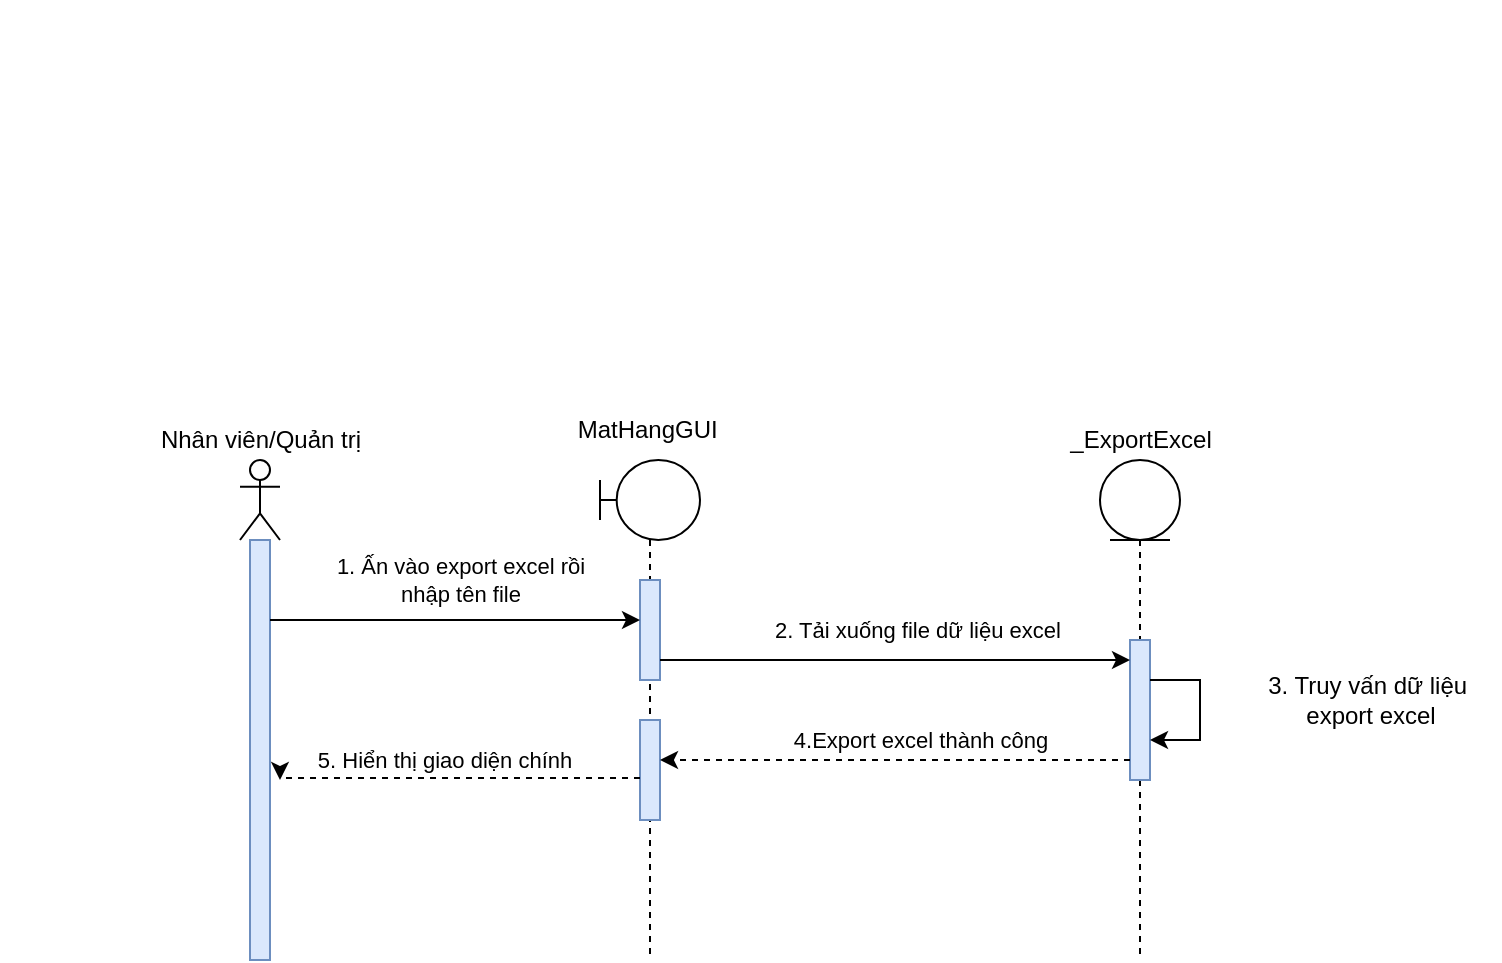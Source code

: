 <mxfile version="16.5.1" type="device"><diagram id="u0hKsZXPfIuquh2E1AJ1" name="Page-1"><mxGraphModel dx="1038" dy="689" grid="1" gridSize="10" guides="1" tooltips="1" connect="1" arrows="1" fold="1" page="1" pageScale="1" pageWidth="850" pageHeight="1100" math="0" shadow="0"><root><mxCell id="0"/><mxCell id="1" parent="0"/><mxCell id="pRtw61TDTWOGneY2pAEU-13" value="" style="shape=umlLifeline;participant=umlActor;perimeter=lifelinePerimeter;whiteSpace=wrap;html=1;container=1;collapsible=0;recursiveResize=0;verticalAlign=top;spacingTop=36;outlineConnect=0;" parent="1" vertex="1"><mxGeometry x="130" y="280" width="20" height="250" as="geometry"/></mxCell><mxCell id="pRtw61TDTWOGneY2pAEU-28" value="" style="html=1;points=[];perimeter=orthogonalPerimeter;fillColor=#dae8fc;strokeColor=#6c8ebf;" parent="pRtw61TDTWOGneY2pAEU-13" vertex="1"><mxGeometry x="5" y="40" width="10" height="210" as="geometry"/></mxCell><mxCell id="pRtw61TDTWOGneY2pAEU-19" value="Nhân viên/Quản trị" style="text;html=1;align=center;verticalAlign=middle;resizable=0;points=[];autosize=1;strokeColor=none;fillColor=none;" parent="1" vertex="1"><mxGeometry x="80" y="260" width="120" height="20" as="geometry"/></mxCell><mxCell id="pRtw61TDTWOGneY2pAEU-20" value="" style="shape=umlLifeline;participant=umlBoundary;perimeter=lifelinePerimeter;whiteSpace=wrap;html=1;container=1;collapsible=0;recursiveResize=0;verticalAlign=top;spacingTop=36;outlineConnect=0;size=40;" parent="1" vertex="1"><mxGeometry x="310" y="280" width="50" height="250" as="geometry"/></mxCell><mxCell id="FEIB-Ynbw5rUqXfQBFfS-6" value="" style="html=1;points=[];perimeter=orthogonalPerimeter;fillColor=#dae8fc;strokeColor=#6c8ebf;" parent="pRtw61TDTWOGneY2pAEU-20" vertex="1"><mxGeometry x="20" y="60" width="10" height="50" as="geometry"/></mxCell><mxCell id="FEIB-Ynbw5rUqXfQBFfS-14" value="" style="html=1;points=[];perimeter=orthogonalPerimeter;fillColor=#dae8fc;strokeColor=#6c8ebf;" parent="pRtw61TDTWOGneY2pAEU-20" vertex="1"><mxGeometry x="20" y="130" width="10" height="50" as="geometry"/></mxCell><mxCell id="pRtw61TDTWOGneY2pAEU-23" value="MatHangGUI&amp;nbsp;&lt;br&gt;" style="text;html=1;align=center;verticalAlign=middle;resizable=0;points=[];autosize=1;strokeColor=none;fillColor=none;" parent="1" vertex="1"><mxGeometry x="285" y="250" width="100" height="30" as="geometry"/></mxCell><mxCell id="pRtw61TDTWOGneY2pAEU-40" value="" style="shape=umlLifeline;participant=umlEntity;perimeter=lifelinePerimeter;whiteSpace=wrap;html=1;container=1;collapsible=0;recursiveResize=0;verticalAlign=top;spacingTop=36;outlineConnect=0;" parent="1" vertex="1"><mxGeometry x="560" y="280" width="40" height="250" as="geometry"/></mxCell><mxCell id="FEIB-Ynbw5rUqXfQBFfS-9" value="" style="html=1;points=[];perimeter=orthogonalPerimeter;fillColor=#dae8fc;strokeColor=#6c8ebf;" parent="pRtw61TDTWOGneY2pAEU-40" vertex="1"><mxGeometry x="15" y="90" width="10" height="70" as="geometry"/></mxCell><mxCell id="FEIB-Ynbw5rUqXfQBFfS-12" style="edgeStyle=orthogonalEdgeStyle;rounded=0;orthogonalLoop=1;jettySize=auto;html=1;" parent="pRtw61TDTWOGneY2pAEU-40" source="FEIB-Ynbw5rUqXfQBFfS-9" target="FEIB-Ynbw5rUqXfQBFfS-9" edge="1"><mxGeometry relative="1" as="geometry"><Array as="points"><mxPoint x="50" y="110"/><mxPoint x="50" y="140"/></Array></mxGeometry></mxCell><mxCell id="pRtw61TDTWOGneY2pAEU-41" value="_ExportExcel" style="text;html=1;align=center;verticalAlign=middle;resizable=0;points=[];autosize=1;strokeColor=none;fillColor=none;" parent="1" vertex="1"><mxGeometry x="535" y="260" width="90" height="20" as="geometry"/></mxCell><mxCell id="FEIB-Ynbw5rUqXfQBFfS-7" value="" style="edgeStyle=orthogonalEdgeStyle;rounded=0;orthogonalLoop=1;jettySize=auto;html=1;" parent="1" source="pRtw61TDTWOGneY2pAEU-28" target="FEIB-Ynbw5rUqXfQBFfS-6" edge="1"><mxGeometry relative="1" as="geometry"><Array as="points"><mxPoint x="230" y="360"/><mxPoint x="230" y="360"/></Array></mxGeometry></mxCell><mxCell id="FEIB-Ynbw5rUqXfQBFfS-8" value="1. Ấn vào export excel rồi&lt;br&gt;nhập tên file" style="edgeLabel;html=1;align=center;verticalAlign=middle;resizable=0;points=[];" parent="FEIB-Ynbw5rUqXfQBFfS-7" vertex="1" connectable="0"><mxGeometry x="-0.637" y="1" relative="1" as="geometry"><mxPoint x="61" y="-19" as="offset"/></mxGeometry></mxCell><mxCell id="FEIB-Ynbw5rUqXfQBFfS-10" value="" style="edgeStyle=orthogonalEdgeStyle;rounded=0;orthogonalLoop=1;jettySize=auto;html=1;" parent="1" source="FEIB-Ynbw5rUqXfQBFfS-6" target="FEIB-Ynbw5rUqXfQBFfS-9" edge="1"><mxGeometry relative="1" as="geometry"><Array as="points"><mxPoint x="490" y="380"/><mxPoint x="490" y="380"/></Array></mxGeometry></mxCell><mxCell id="FEIB-Ynbw5rUqXfQBFfS-11" value="2. Tải xuống file dữ liệu excel&amp;nbsp;" style="edgeLabel;html=1;align=center;verticalAlign=middle;resizable=0;points=[];" parent="FEIB-Ynbw5rUqXfQBFfS-10" vertex="1" connectable="0"><mxGeometry x="-0.173" y="4" relative="1" as="geometry"><mxPoint x="33" y="-11" as="offset"/></mxGeometry></mxCell><mxCell id="FEIB-Ynbw5rUqXfQBFfS-13" value="3. Truy vấn dữ liệu&amp;nbsp;&lt;br&gt;export excel" style="text;html=1;align=center;verticalAlign=middle;resizable=0;points=[];autosize=1;strokeColor=none;fillColor=none;" parent="1" vertex="1"><mxGeometry x="630" y="380" width="130" height="40" as="geometry"/></mxCell><mxCell id="FEIB-Ynbw5rUqXfQBFfS-15" value="" style="edgeStyle=orthogonalEdgeStyle;rounded=0;orthogonalLoop=1;jettySize=auto;html=1;dashed=1;" parent="1" source="FEIB-Ynbw5rUqXfQBFfS-9" target="FEIB-Ynbw5rUqXfQBFfS-14" edge="1"><mxGeometry relative="1" as="geometry"><Array as="points"><mxPoint x="400" y="430"/><mxPoint x="400" y="430"/></Array></mxGeometry></mxCell><mxCell id="FEIB-Ynbw5rUqXfQBFfS-18" value="4.Export excel thành công" style="edgeLabel;html=1;align=center;verticalAlign=middle;resizable=0;points=[];" parent="FEIB-Ynbw5rUqXfQBFfS-15" vertex="1" connectable="0"><mxGeometry x="0.115" relative="1" as="geometry"><mxPoint x="26" y="-10" as="offset"/></mxGeometry></mxCell><mxCell id="FEIB-Ynbw5rUqXfQBFfS-20" style="edgeStyle=orthogonalEdgeStyle;rounded=0;orthogonalLoop=1;jettySize=auto;html=1;dashed=1;" parent="1" source="FEIB-Ynbw5rUqXfQBFfS-14" edge="1"><mxGeometry relative="1" as="geometry"><Array as="points"><mxPoint x="270" y="439"/><mxPoint x="270" y="439"/></Array><mxPoint x="150" y="440" as="targetPoint"/></mxGeometry></mxCell><mxCell id="FEIB-Ynbw5rUqXfQBFfS-21" value="5. Hiển thị giao diện chính" style="edgeLabel;html=1;align=center;verticalAlign=middle;resizable=0;points=[];" parent="FEIB-Ynbw5rUqXfQBFfS-20" vertex="1" connectable="0"><mxGeometry x="0.193" y="2" relative="1" as="geometry"><mxPoint x="10" y="-11" as="offset"/></mxGeometry></mxCell><mxCell id="FEIB-Ynbw5rUqXfQBFfS-25" value="&lt;span style=&quot;color: rgba(0, 0, 0, 0); font-family: monospace; font-size: 0px; font-style: normal; font-variant-ligatures: normal; font-variant-caps: normal; font-weight: 400; letter-spacing: normal; orphans: 2; text-align: start; text-indent: 0px; text-transform: none; widows: 2; word-spacing: 0px; -webkit-text-stroke-width: 0px; background-color: rgb(248, 249, 250); text-decoration-thickness: initial; text-decoration-style: initial; text-decoration-color: initial; float: none; display: inline !important;&quot;&gt;&amp;nbsp;&lt;/span&gt;" style="text;whiteSpace=wrap;html=1;" parent="1" vertex="1"><mxGeometry x="10" y="50" width="30" height="40" as="geometry"/></mxCell></root></mxGraphModel></diagram></mxfile>